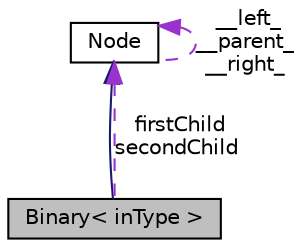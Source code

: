 digraph "Binary&lt; inType &gt;"
{
  edge [fontname="Helvetica",fontsize="10",labelfontname="Helvetica",labelfontsize="10"];
  node [fontname="Helvetica",fontsize="10",shape=record];
  Node2 [label="Binary\< inType \>",height=0.2,width=0.4,color="black", fillcolor="grey75", style="filled", fontcolor="black"];
  Node3 -> Node2 [dir="back",color="midnightblue",fontsize="10",style="solid"];
  Node3 [label="Node",height=0.2,width=0.4,color="black", fillcolor="white", style="filled",URL="$struct_node.html"];
  Node3 -> Node3 [dir="back",color="darkorchid3",fontsize="10",style="dashed",label=" __left_\n__parent_\n__right_" ];
  Node3 -> Node2 [dir="back",color="darkorchid3",fontsize="10",style="dashed",label=" firstChild\nsecondChild" ];
}
